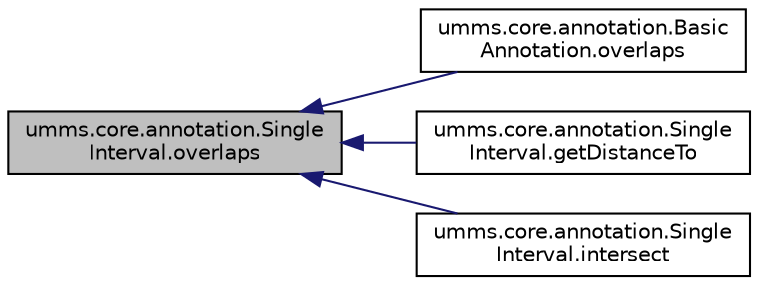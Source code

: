 digraph "umms.core.annotation.SingleInterval.overlaps"
{
  edge [fontname="Helvetica",fontsize="10",labelfontname="Helvetica",labelfontsize="10"];
  node [fontname="Helvetica",fontsize="10",shape=record];
  rankdir="LR";
  Node1 [label="umms.core.annotation.Single\lInterval.overlaps",height=0.2,width=0.4,color="black", fillcolor="grey75", style="filled" fontcolor="black"];
  Node1 -> Node2 [dir="back",color="midnightblue",fontsize="10",style="solid"];
  Node2 [label="umms.core.annotation.Basic\lAnnotation.overlaps",height=0.2,width=0.4,color="black", fillcolor="white", style="filled",URL="$classumms_1_1core_1_1annotation_1_1_basic_annotation.html#a39437ef5b903d34c90e07a295703b479"];
  Node1 -> Node3 [dir="back",color="midnightblue",fontsize="10",style="solid"];
  Node3 [label="umms.core.annotation.Single\lInterval.getDistanceTo",height=0.2,width=0.4,color="black", fillcolor="white", style="filled",URL="$classumms_1_1core_1_1annotation_1_1_single_interval.html#a50c6fe38bfa25042209be45b319185e8"];
  Node1 -> Node4 [dir="back",color="midnightblue",fontsize="10",style="solid"];
  Node4 [label="umms.core.annotation.Single\lInterval.intersect",height=0.2,width=0.4,color="black", fillcolor="white", style="filled",URL="$classumms_1_1core_1_1annotation_1_1_single_interval.html#a924417b81926218be5df0a4886c2818d"];
}
